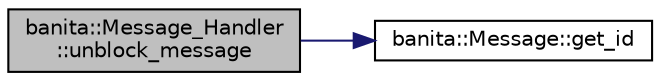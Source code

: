 digraph "banita::Message_Handler::unblock_message"
{
 // LATEX_PDF_SIZE
  edge [fontname="Helvetica",fontsize="10",labelfontname="Helvetica",labelfontsize="10"];
  node [fontname="Helvetica",fontsize="10",shape=record];
  rankdir="LR";
  Node18 [label="banita::Message_Handler\l::unblock_message",height=0.2,width=0.4,color="black", fillcolor="grey75", style="filled", fontcolor="black",tooltip=" "];
  Node18 -> Node19 [color="midnightblue",fontsize="10",style="solid",fontname="Helvetica"];
  Node19 [label="banita::Message::get_id",height=0.2,width=0.4,color="black", fillcolor="white", style="filled",URL="$da/d5c/classbanita_1_1_message.html#ac28e1eb6fc91d5cd728bcdc398458d36",tooltip="Get the id object."];
}
